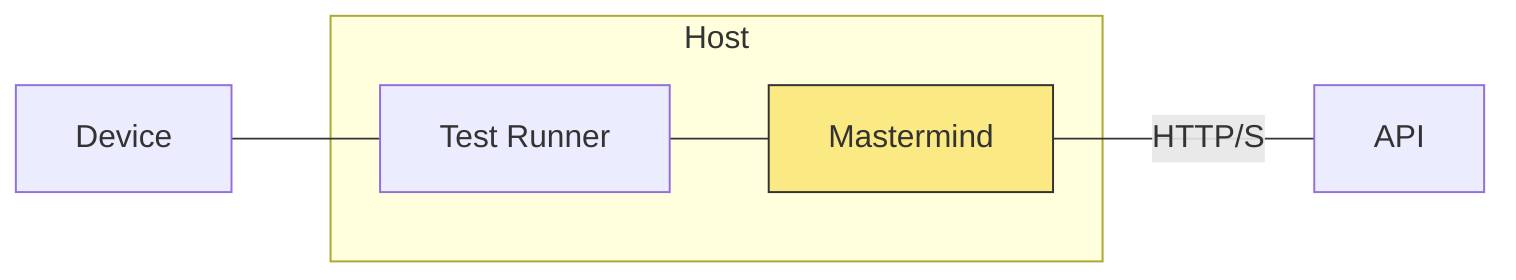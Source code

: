 %% Mastermind architecture
graph LR
  testrunner[Test Runner]
  subgraph Host
    testrunner --- Mastermind
  end
  %%style API fill:#f9f,stroke:#333,stroke-width:4px;
  style Mastermind fill:#fbe983,stroke:#333;
  Mastermind -- HTTP/S --- API
  Device --- testrunner
